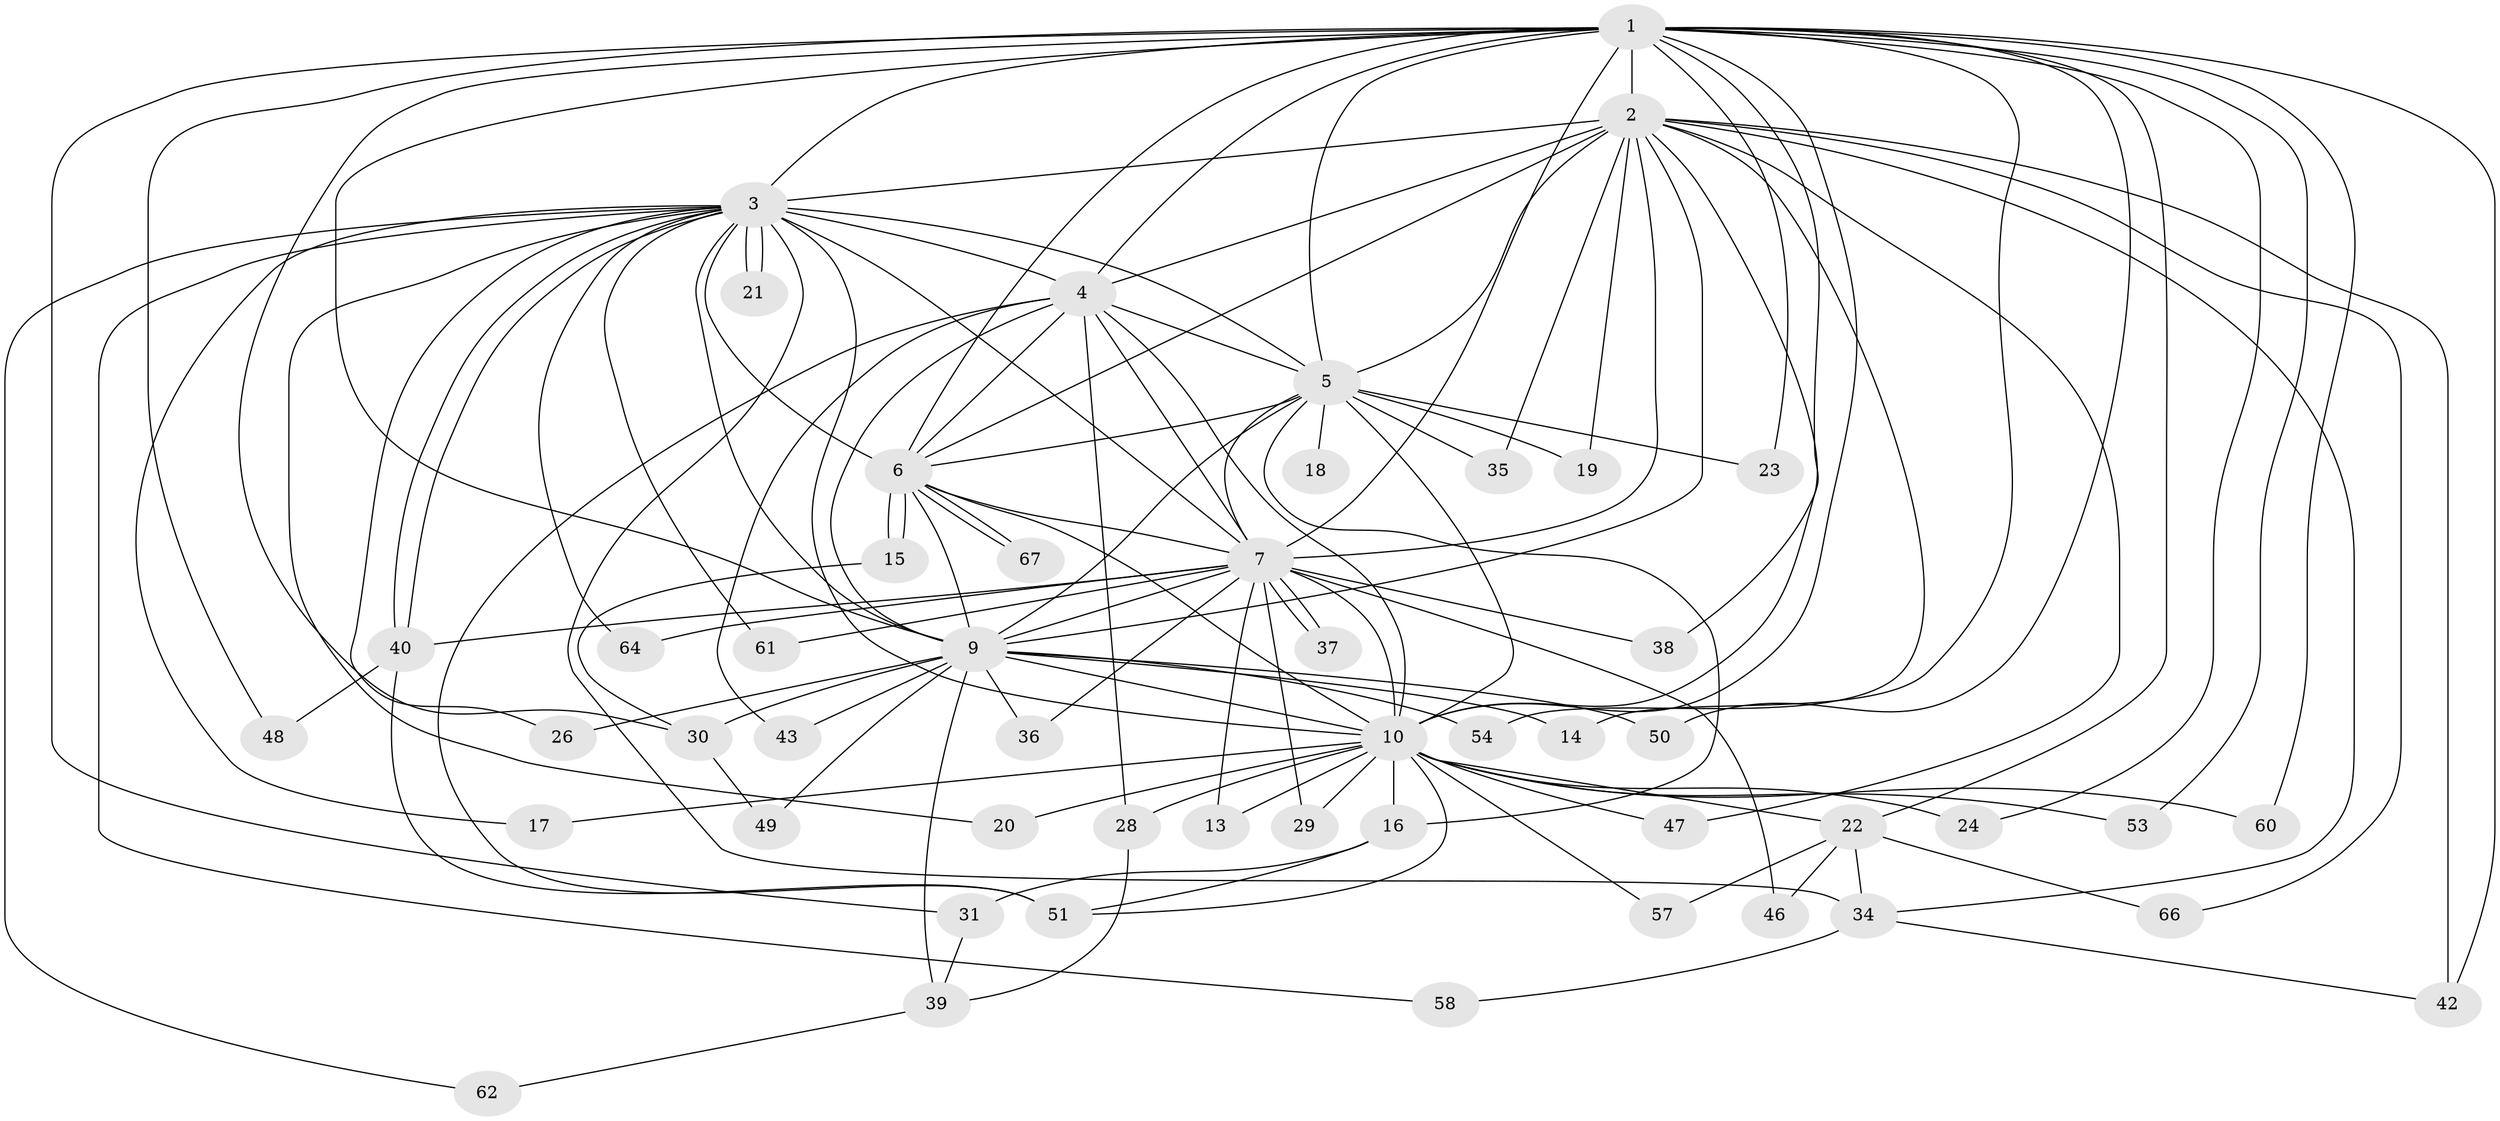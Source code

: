 // original degree distribution, {22: 0.014925373134328358, 19: 0.014925373134328358, 20: 0.029850746268656716, 13: 0.014925373134328358, 11: 0.014925373134328358, 16: 0.014925373134328358, 21: 0.029850746268656716, 10: 0.014925373134328358, 2: 0.6119402985074627, 7: 0.014925373134328358, 3: 0.11940298507462686, 4: 0.05970149253731343, 6: 0.014925373134328358, 5: 0.029850746268656716}
// Generated by graph-tools (version 1.1) at 2025/11/02/27/25 16:11:08]
// undirected, 51 vertices, 126 edges
graph export_dot {
graph [start="1"]
  node [color=gray90,style=filled];
  1 [super="+59"];
  2 [super="+45"];
  3 [super="+8"];
  4 [super="+11"];
  5 [super="+12"];
  6 [super="+32"];
  7 [super="+33"];
  9 [super="+27"];
  10 [super="+25"];
  13;
  14;
  15 [super="+63"];
  16 [super="+56"];
  17;
  18;
  19;
  20;
  21;
  22 [super="+44"];
  23;
  24;
  26;
  28;
  29;
  30;
  31;
  34;
  35;
  36;
  37;
  38;
  39 [super="+52"];
  40 [super="+41"];
  42 [super="+65"];
  43;
  46;
  47;
  48;
  49;
  50;
  51 [super="+55"];
  53;
  54;
  57;
  58;
  60;
  61;
  62;
  64;
  66;
  67;
  1 -- 2 [weight=2];
  1 -- 3 [weight=2];
  1 -- 4 [weight=2];
  1 -- 5;
  1 -- 6;
  1 -- 7;
  1 -- 9;
  1 -- 10;
  1 -- 14;
  1 -- 22;
  1 -- 23;
  1 -- 24;
  1 -- 30;
  1 -- 31;
  1 -- 38;
  1 -- 42;
  1 -- 48;
  1 -- 50;
  1 -- 53;
  1 -- 60;
  2 -- 3 [weight=2];
  2 -- 4;
  2 -- 5 [weight=2];
  2 -- 6;
  2 -- 7 [weight=2];
  2 -- 9;
  2 -- 10;
  2 -- 19;
  2 -- 34;
  2 -- 35;
  2 -- 47;
  2 -- 54;
  2 -- 66;
  2 -- 42;
  3 -- 4 [weight=2];
  3 -- 5 [weight=2];
  3 -- 6 [weight=2];
  3 -- 7 [weight=2];
  3 -- 9 [weight=2];
  3 -- 10 [weight=2];
  3 -- 17;
  3 -- 20;
  3 -- 21;
  3 -- 21;
  3 -- 26;
  3 -- 34;
  3 -- 40;
  3 -- 40;
  3 -- 58;
  3 -- 62;
  3 -- 64;
  3 -- 61;
  4 -- 5;
  4 -- 6;
  4 -- 7;
  4 -- 9;
  4 -- 10;
  4 -- 28;
  4 -- 43;
  4 -- 51;
  5 -- 6;
  5 -- 7;
  5 -- 9;
  5 -- 10;
  5 -- 18 [weight=2];
  5 -- 16;
  5 -- 35;
  5 -- 19;
  5 -- 23;
  6 -- 7 [weight=2];
  6 -- 9;
  6 -- 10;
  6 -- 15;
  6 -- 15;
  6 -- 67;
  6 -- 67;
  7 -- 9;
  7 -- 10;
  7 -- 13;
  7 -- 29;
  7 -- 36;
  7 -- 37;
  7 -- 37;
  7 -- 38;
  7 -- 46;
  7 -- 61;
  7 -- 64;
  7 -- 40;
  9 -- 10 [weight=3];
  9 -- 14;
  9 -- 26;
  9 -- 30;
  9 -- 36;
  9 -- 43;
  9 -- 49;
  9 -- 50;
  9 -- 54;
  9 -- 39;
  10 -- 13;
  10 -- 16;
  10 -- 17;
  10 -- 20;
  10 -- 22;
  10 -- 24;
  10 -- 28;
  10 -- 29;
  10 -- 47;
  10 -- 51;
  10 -- 53;
  10 -- 60;
  10 -- 57;
  15 -- 30;
  16 -- 31;
  16 -- 51;
  22 -- 46;
  22 -- 57;
  22 -- 66;
  22 -- 34;
  28 -- 39;
  30 -- 49;
  31 -- 39;
  34 -- 42;
  34 -- 58;
  39 -- 62;
  40 -- 51;
  40 -- 48;
}
